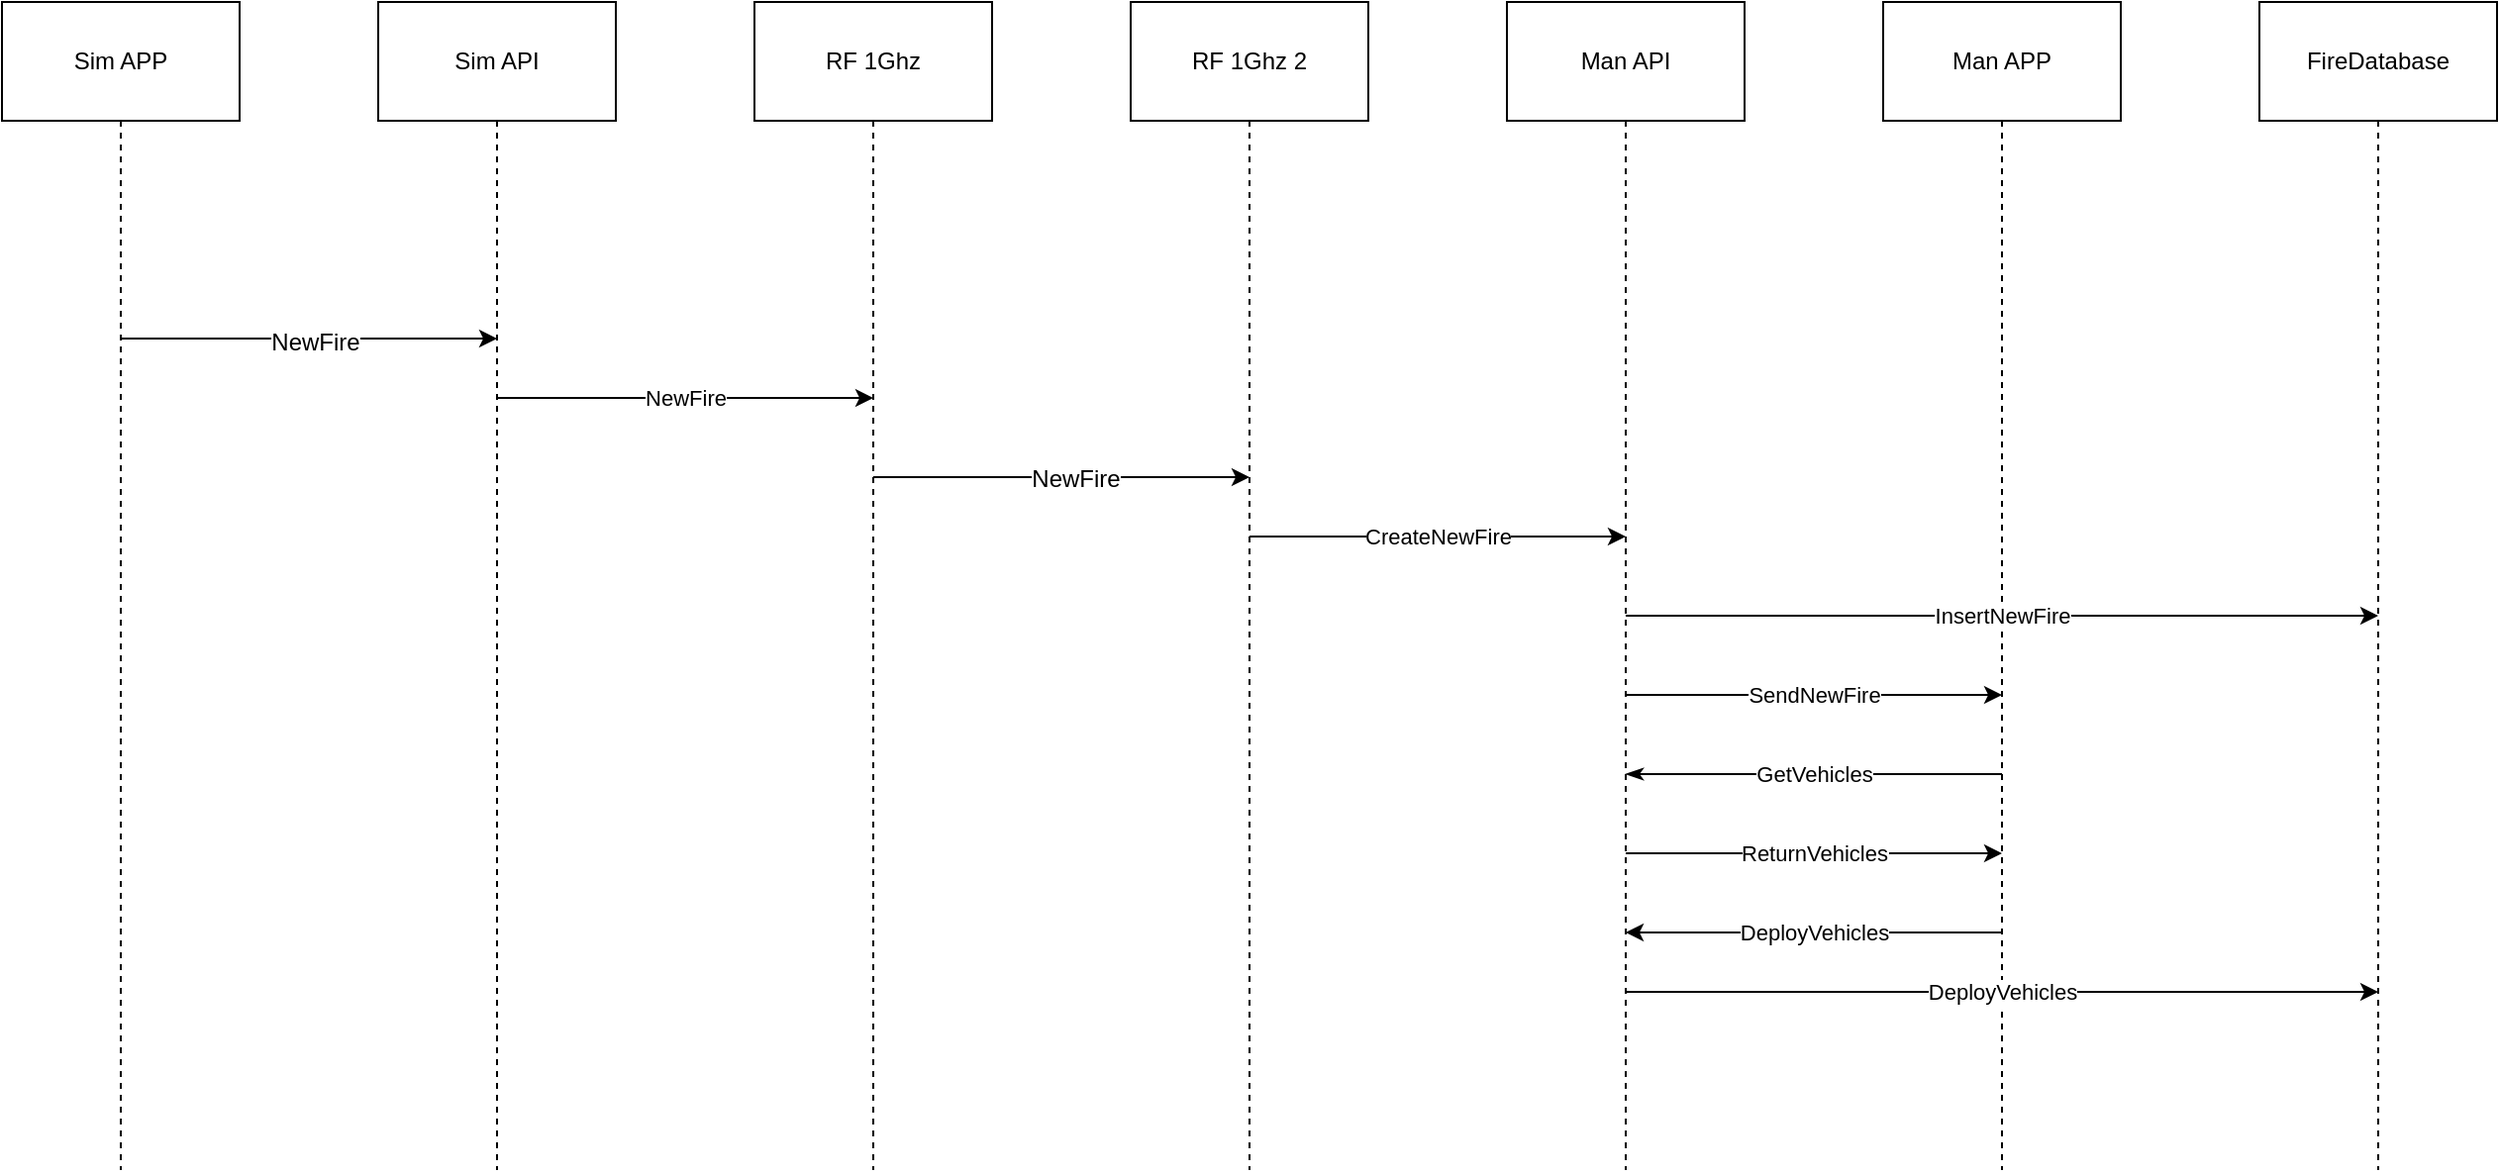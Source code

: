 <mxfile version="12.4.2" type="device" pages="1"><diagram name="Page-1" id="74e2e168-ea6b-b213-b513-2b3c1d86103e"><mxGraphModel dx="1106" dy="743" grid="1" gridSize="10" guides="1" tooltips="1" connect="1" arrows="1" fold="1" page="1" pageScale="1" pageWidth="1100" pageHeight="850" background="#ffffff" math="0" shadow="0"><root><mxCell id="0"/><mxCell id="1" parent="0"/><mxCell id="5faduVNmsaxCtye-Ijil-7" style="edgeStyle=orthogonalEdgeStyle;rounded=0;orthogonalLoop=1;jettySize=auto;html=1;dashed=1;endArrow=none;endFill=0;" parent="1" source="5faduVNmsaxCtye-Ijil-1" edge="1"><mxGeometry relative="1" as="geometry"><mxPoint x="170" y="630" as="targetPoint"/><Array as="points"><mxPoint x="170" y="240"/><mxPoint x="170" y="240"/></Array></mxGeometry></mxCell><mxCell id="5faduVNmsaxCtye-Ijil-1" value="Sim APP" style="rounded=0;whiteSpace=wrap;html=1;" parent="1" vertex="1"><mxGeometry x="110" y="40" width="120" height="60" as="geometry"/></mxCell><mxCell id="5faduVNmsaxCtye-Ijil-10" style="edgeStyle=orthogonalEdgeStyle;rounded=0;orthogonalLoop=1;jettySize=auto;html=1;dashed=1;endArrow=none;endFill=0;" parent="1" source="5faduVNmsaxCtye-Ijil-2" edge="1"><mxGeometry relative="1" as="geometry"><mxPoint x="360" y="630" as="targetPoint"/></mxGeometry></mxCell><mxCell id="5faduVNmsaxCtye-Ijil-2" value="Sim API" style="rounded=0;whiteSpace=wrap;html=1;" parent="1" vertex="1"><mxGeometry x="300" y="40" width="120" height="60" as="geometry"/></mxCell><mxCell id="5faduVNmsaxCtye-Ijil-11" style="edgeStyle=orthogonalEdgeStyle;rounded=0;orthogonalLoop=1;jettySize=auto;html=1;dashed=1;endArrow=none;endFill=0;" parent="1" source="5faduVNmsaxCtye-Ijil-3" edge="1"><mxGeometry relative="1" as="geometry"><mxPoint x="550" y="630" as="targetPoint"/></mxGeometry></mxCell><mxCell id="5faduVNmsaxCtye-Ijil-3" value="RF 1Ghz" style="rounded=0;whiteSpace=wrap;html=1;" parent="1" vertex="1"><mxGeometry x="490" y="40" width="120" height="60" as="geometry"/></mxCell><mxCell id="5faduVNmsaxCtye-Ijil-12" style="edgeStyle=orthogonalEdgeStyle;rounded=0;orthogonalLoop=1;jettySize=auto;html=1;dashed=1;endArrow=none;endFill=0;" parent="1" source="5faduVNmsaxCtye-Ijil-4" edge="1"><mxGeometry relative="1" as="geometry"><mxPoint x="740" y="630" as="targetPoint"/></mxGeometry></mxCell><mxCell id="5faduVNmsaxCtye-Ijil-4" value="RF 1Ghz 2" style="rounded=0;whiteSpace=wrap;html=1;" parent="1" vertex="1"><mxGeometry x="680" y="40" width="120" height="60" as="geometry"/></mxCell><mxCell id="5faduVNmsaxCtye-Ijil-13" style="edgeStyle=orthogonalEdgeStyle;rounded=0;orthogonalLoop=1;jettySize=auto;html=1;dashed=1;endArrow=none;endFill=0;" parent="1" source="5faduVNmsaxCtye-Ijil-5" edge="1"><mxGeometry relative="1" as="geometry"><mxPoint x="930" y="630" as="targetPoint"/></mxGeometry></mxCell><mxCell id="5faduVNmsaxCtye-Ijil-5" value="Man API" style="rounded=0;whiteSpace=wrap;html=1;" parent="1" vertex="1"><mxGeometry x="870" y="40" width="120" height="60" as="geometry"/></mxCell><mxCell id="5faduVNmsaxCtye-Ijil-14" style="edgeStyle=orthogonalEdgeStyle;rounded=0;orthogonalLoop=1;jettySize=auto;html=1;dashed=1;endArrow=none;endFill=0;" parent="1" source="5faduVNmsaxCtye-Ijil-6" edge="1"><mxGeometry relative="1" as="geometry"><mxPoint x="1120" y="630" as="targetPoint"/></mxGeometry></mxCell><mxCell id="5faduVNmsaxCtye-Ijil-6" value="Man APP" style="rounded=0;whiteSpace=wrap;html=1;" parent="1" vertex="1"><mxGeometry x="1060" y="40" width="120" height="60" as="geometry"/></mxCell><mxCell id="5faduVNmsaxCtye-Ijil-17" value="" style="endArrow=classic;html=1;" parent="1" edge="1"><mxGeometry width="50" height="50" relative="1" as="geometry"><mxPoint x="170" y="210" as="sourcePoint"/><mxPoint x="360" y="210" as="targetPoint"/></mxGeometry></mxCell><mxCell id="5faduVNmsaxCtye-Ijil-23" value="NewFire" style="text;html=1;align=center;verticalAlign=middle;resizable=0;points=[];;labelBackgroundColor=#ffffff;" parent="5faduVNmsaxCtye-Ijil-17" vertex="1" connectable="0"><mxGeometry x="0.032" y="-2" relative="1" as="geometry"><mxPoint as="offset"/></mxGeometry></mxCell><mxCell id="5faduVNmsaxCtye-Ijil-19" value="NewFire" style="endArrow=classic;html=1;" parent="1" edge="1"><mxGeometry width="50" height="50" relative="1" as="geometry"><mxPoint x="360" y="240" as="sourcePoint"/><mxPoint x="550" y="240" as="targetPoint"/></mxGeometry></mxCell><mxCell id="5faduVNmsaxCtye-Ijil-20" value="" style="endArrow=classic;html=1;" parent="1" edge="1"><mxGeometry width="50" height="50" relative="1" as="geometry"><mxPoint x="550" y="280" as="sourcePoint"/><mxPoint x="740" y="280" as="targetPoint"/></mxGeometry></mxCell><mxCell id="5faduVNmsaxCtye-Ijil-24" value="NewFire" style="text;html=1;align=center;verticalAlign=middle;resizable=0;points=[];;labelBackgroundColor=#ffffff;" parent="5faduVNmsaxCtye-Ijil-20" vertex="1" connectable="0"><mxGeometry x="0.074" y="-1" relative="1" as="geometry"><mxPoint as="offset"/></mxGeometry></mxCell><mxCell id="5faduVNmsaxCtye-Ijil-21" value="CreateNewFire" style="endArrow=classic;html=1;" parent="1" edge="1"><mxGeometry width="50" height="50" relative="1" as="geometry"><mxPoint x="740" y="310" as="sourcePoint"/><mxPoint x="930" y="310" as="targetPoint"/><Array as="points"/></mxGeometry></mxCell><mxCell id="5faduVNmsaxCtye-Ijil-22" value="InsertNewFire" style="endArrow=classic;html=1;jumpStyle=arc;jumpSize=10;" parent="1" edge="1"><mxGeometry width="50" height="50" relative="1" as="geometry"><mxPoint x="930" y="350" as="sourcePoint"/><mxPoint x="1310" y="350" as="targetPoint"/></mxGeometry></mxCell><mxCell id="5faduVNmsaxCtye-Ijil-29" style="edgeStyle=orthogonalEdgeStyle;rounded=0;orthogonalLoop=1;jettySize=auto;html=1;dashed=1;endArrow=none;endFill=0;" parent="1" source="5faduVNmsaxCtye-Ijil-30" edge="1"><mxGeometry relative="1" as="geometry"><mxPoint x="1310" y="630" as="targetPoint"/></mxGeometry></mxCell><mxCell id="5faduVNmsaxCtye-Ijil-30" value="FireDatabase" style="rounded=0;whiteSpace=wrap;html=1;" parent="1" vertex="1"><mxGeometry x="1250" y="40" width="120" height="60" as="geometry"/></mxCell><mxCell id="5faduVNmsaxCtye-Ijil-31" value="SendNewFire" style="endArrow=classic;html=1;" parent="1" edge="1"><mxGeometry width="50" height="50" relative="1" as="geometry"><mxPoint x="930" y="390" as="sourcePoint"/><mxPoint x="1120" y="390" as="targetPoint"/></mxGeometry></mxCell><mxCell id="5faduVNmsaxCtye-Ijil-39" value="GetVehicles" style="endArrow=none;html=1;startArrow=classicThin;startFill=1;endFill=0;" parent="1" edge="1"><mxGeometry width="50" height="50" relative="1" as="geometry"><mxPoint x="930" y="430" as="sourcePoint"/><mxPoint x="1120" y="430" as="targetPoint"/></mxGeometry></mxCell><mxCell id="5faduVNmsaxCtye-Ijil-40" value="ReturnVehicles" style="endArrow=classic;html=1;" parent="1" edge="1"><mxGeometry width="50" height="50" relative="1" as="geometry"><mxPoint x="930" y="470" as="sourcePoint"/><mxPoint x="1120" y="470" as="targetPoint"/></mxGeometry></mxCell><mxCell id="3mMeVUt8KMDkiVNVpbXM-1" value="DeployVehicles" style="endArrow=none;html=1;startArrow=classic;startFill=1;endFill=0;" edge="1" parent="1"><mxGeometry width="50" height="50" relative="1" as="geometry"><mxPoint x="930" y="510" as="sourcePoint"/><mxPoint x="1120" y="510" as="targetPoint"/></mxGeometry></mxCell><mxCell id="3mMeVUt8KMDkiVNVpbXM-2" value="DeployVehicles" style="endArrow=classic;html=1;" edge="1" parent="1"><mxGeometry width="50" height="50" relative="1" as="geometry"><mxPoint x="930" y="540" as="sourcePoint"/><mxPoint x="1310" y="540" as="targetPoint"/></mxGeometry></mxCell></root></mxGraphModel></diagram></mxfile>